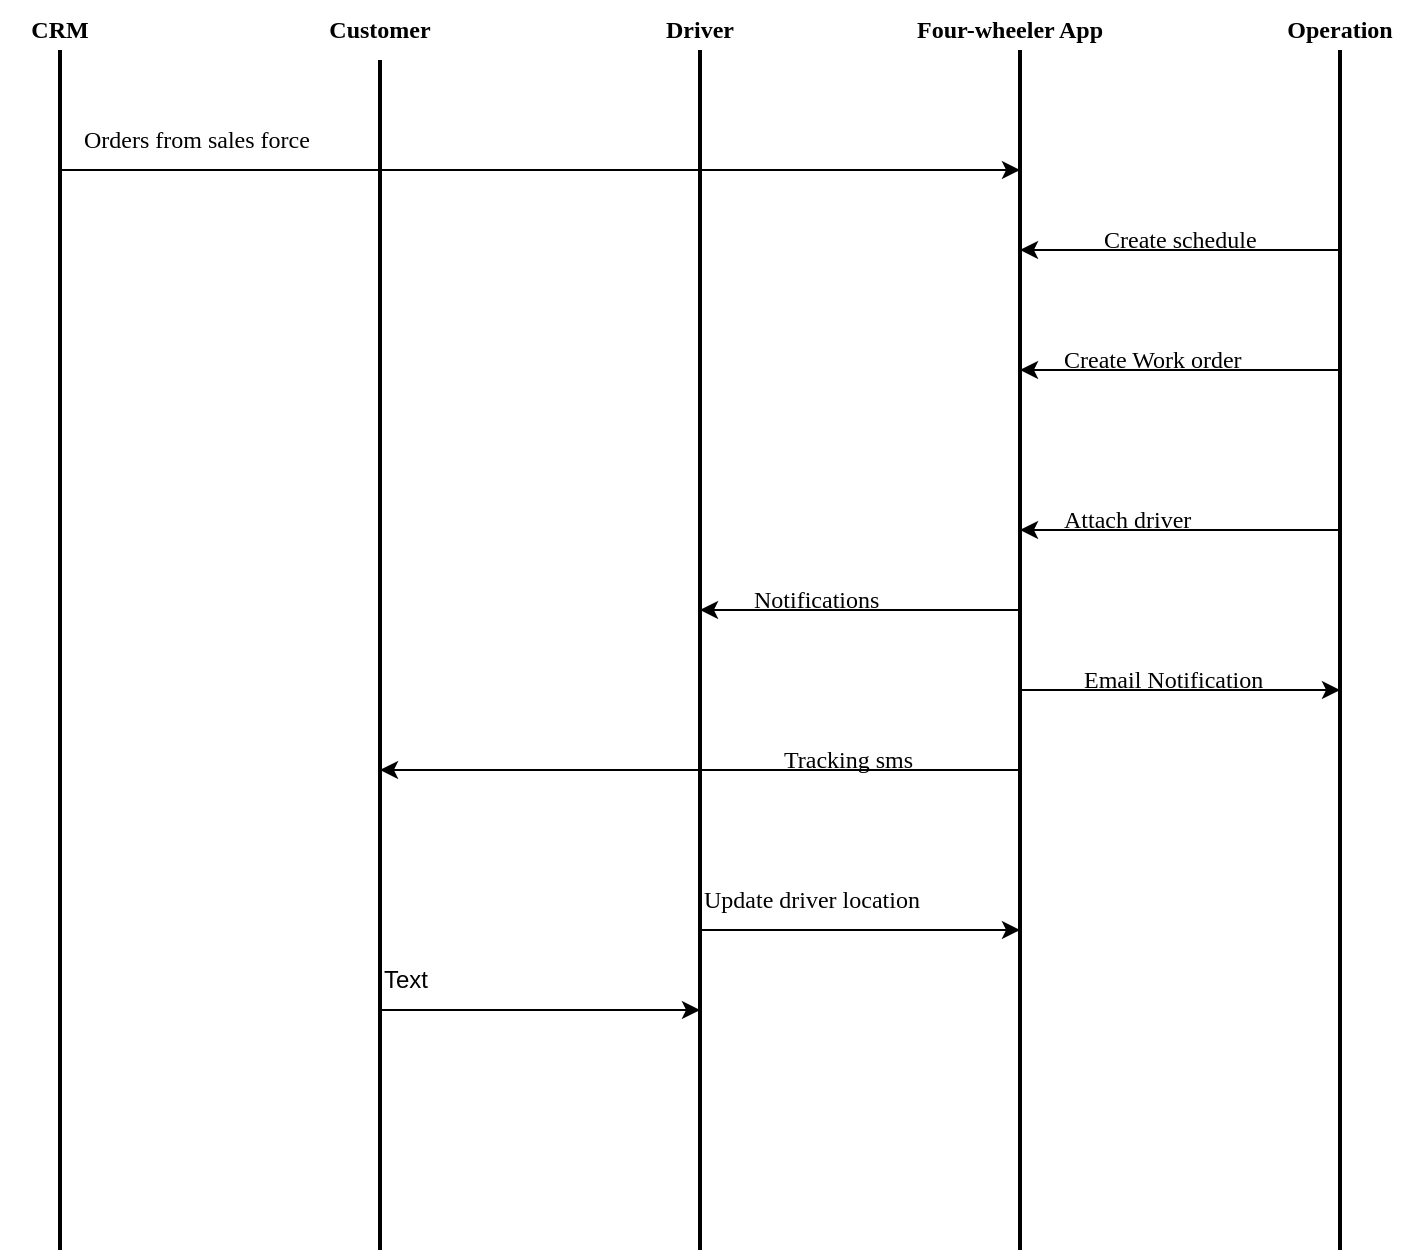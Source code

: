 <mxfile version="24.7.17">
  <diagram name="Page-1" id="WYYVzd6TQVztFManRHW5">
    <mxGraphModel dx="794" dy="446" grid="1" gridSize="10" guides="1" tooltips="1" connect="1" arrows="1" fold="1" page="1" pageScale="1" pageWidth="827" pageHeight="1169" math="0" shadow="0">
      <root>
        <mxCell id="0" />
        <mxCell id="1" parent="0" />
        <mxCell id="7HdlxgC_gcyhumiaW9ox-1" value="" style="endArrow=none;html=1;rounded=0;strokeWidth=2;" parent="1" edge="1">
          <mxGeometry width="50" height="50" relative="1" as="geometry">
            <mxPoint x="80" y="640" as="sourcePoint" />
            <mxPoint x="80" y="40" as="targetPoint" />
          </mxGeometry>
        </mxCell>
        <mxCell id="7HdlxgC_gcyhumiaW9ox-5" value="" style="endArrow=none;html=1;rounded=0;strokeWidth=2;" parent="1" target="7HdlxgC_gcyhumiaW9ox-12" edge="1">
          <mxGeometry width="50" height="50" relative="1" as="geometry">
            <mxPoint x="240" y="640" as="sourcePoint" />
            <mxPoint x="240" y="75" as="targetPoint" />
          </mxGeometry>
        </mxCell>
        <mxCell id="7HdlxgC_gcyhumiaW9ox-6" value="" style="endArrow=none;html=1;rounded=0;strokeWidth=2;" parent="1" edge="1">
          <mxGeometry width="50" height="50" relative="1" as="geometry">
            <mxPoint x="400" y="640" as="sourcePoint" />
            <mxPoint x="400" y="40" as="targetPoint" />
          </mxGeometry>
        </mxCell>
        <mxCell id="7HdlxgC_gcyhumiaW9ox-7" value="" style="endArrow=none;html=1;rounded=0;strokeWidth=2;" parent="1" edge="1">
          <mxGeometry width="50" height="50" relative="1" as="geometry">
            <mxPoint x="560" y="640" as="sourcePoint" />
            <mxPoint x="560" y="40" as="targetPoint" />
          </mxGeometry>
        </mxCell>
        <mxCell id="7HdlxgC_gcyhumiaW9ox-10" value="" style="endArrow=none;html=1;rounded=0;strokeWidth=2;" parent="1" edge="1">
          <mxGeometry width="50" height="50" relative="1" as="geometry">
            <mxPoint x="720" y="640" as="sourcePoint" />
            <mxPoint x="720" y="40" as="targetPoint" />
          </mxGeometry>
        </mxCell>
        <mxCell id="7HdlxgC_gcyhumiaW9ox-11" value="&lt;font face=&quot;Verdana&quot;&gt;&lt;b&gt;CRM&lt;/b&gt;&lt;/font&gt;" style="text;html=1;align=center;verticalAlign=middle;whiteSpace=wrap;rounded=0;" parent="1" vertex="1">
          <mxGeometry x="50" y="15" width="60" height="30" as="geometry" />
        </mxCell>
        <mxCell id="7HdlxgC_gcyhumiaW9ox-12" value="&lt;font face=&quot;Verdana&quot;&gt;&lt;b&gt;Customer&lt;/b&gt;&lt;/font&gt;" style="text;html=1;align=center;verticalAlign=middle;whiteSpace=wrap;rounded=0;" parent="1" vertex="1">
          <mxGeometry x="210" y="15" width="60" height="30" as="geometry" />
        </mxCell>
        <mxCell id="7HdlxgC_gcyhumiaW9ox-13" value="&lt;b&gt;&lt;font face=&quot;Verdana&quot;&gt;Driver&lt;/font&gt;&lt;/b&gt;" style="text;html=1;align=center;verticalAlign=middle;whiteSpace=wrap;rounded=0;" parent="1" vertex="1">
          <mxGeometry x="370" y="15" width="60" height="30" as="geometry" />
        </mxCell>
        <mxCell id="7HdlxgC_gcyhumiaW9ox-14" value="&lt;font face=&quot;Verdana&quot;&gt;&lt;b&gt;Four-wheeler App&lt;/b&gt;&lt;/font&gt;" style="text;html=1;align=center;verticalAlign=middle;whiteSpace=wrap;rounded=0;" parent="1" vertex="1">
          <mxGeometry x="470" y="15" width="170" height="30" as="geometry" />
        </mxCell>
        <mxCell id="7HdlxgC_gcyhumiaW9ox-15" value="&lt;b&gt;&lt;font face=&quot;Verdana&quot;&gt;Operation&lt;/font&gt;&lt;/b&gt;" style="text;html=1;align=center;verticalAlign=middle;whiteSpace=wrap;rounded=0;" parent="1" vertex="1">
          <mxGeometry x="690" y="15" width="60" height="30" as="geometry" />
        </mxCell>
        <mxCell id="EzqWcAyAYYKKh7wuYy2_-1" value="" style="endArrow=classic;html=1;rounded=0;" parent="1" edge="1">
          <mxGeometry width="50" height="50" relative="1" as="geometry">
            <mxPoint x="80" y="100" as="sourcePoint" />
            <mxPoint x="560" y="100" as="targetPoint" />
          </mxGeometry>
        </mxCell>
        <mxCell id="EzqWcAyAYYKKh7wuYy2_-4" value="&lt;font face=&quot;Verdana&quot;&gt;Orders from sales force&lt;/font&gt;" style="text;html=1;align=left;verticalAlign=middle;whiteSpace=wrap;rounded=0;" parent="1" vertex="1">
          <mxGeometry x="90" y="70" width="160" height="30" as="geometry" />
        </mxCell>
        <mxCell id="YWdnATY_XIa_izMxKFCN-1" value="" style="endArrow=classic;html=1;rounded=0;" edge="1" parent="1">
          <mxGeometry width="50" height="50" relative="1" as="geometry">
            <mxPoint x="720" y="140" as="sourcePoint" />
            <mxPoint x="560" y="140" as="targetPoint" />
          </mxGeometry>
        </mxCell>
        <mxCell id="YWdnATY_XIa_izMxKFCN-2" value="&lt;font face=&quot;Verdana&quot;&gt;Create schedule&lt;/font&gt;" style="text;html=1;align=left;verticalAlign=middle;whiteSpace=wrap;rounded=0;" vertex="1" parent="1">
          <mxGeometry x="600" y="120" width="110" height="30" as="geometry" />
        </mxCell>
        <mxCell id="YWdnATY_XIa_izMxKFCN-3" value="" style="endArrow=classic;html=1;rounded=0;" edge="1" parent="1">
          <mxGeometry width="50" height="50" relative="1" as="geometry">
            <mxPoint x="720" y="200" as="sourcePoint" />
            <mxPoint x="560" y="200" as="targetPoint" />
          </mxGeometry>
        </mxCell>
        <mxCell id="YWdnATY_XIa_izMxKFCN-6" value="&lt;font face=&quot;Verdana&quot;&gt;Create Work order&lt;/font&gt;" style="text;html=1;align=left;verticalAlign=middle;whiteSpace=wrap;rounded=0;" vertex="1" parent="1">
          <mxGeometry x="580" y="180" width="120" height="30" as="geometry" />
        </mxCell>
        <mxCell id="YWdnATY_XIa_izMxKFCN-8" value="" style="endArrow=classic;html=1;rounded=0;" edge="1" parent="1">
          <mxGeometry width="50" height="50" relative="1" as="geometry">
            <mxPoint x="720" y="280" as="sourcePoint" />
            <mxPoint x="560" y="280" as="targetPoint" />
          </mxGeometry>
        </mxCell>
        <mxCell id="YWdnATY_XIa_izMxKFCN-9" value="&lt;font face=&quot;Verdana&quot;&gt;Attach driver&lt;/font&gt;" style="text;html=1;align=left;verticalAlign=middle;whiteSpace=wrap;rounded=0;" vertex="1" parent="1">
          <mxGeometry x="580" y="260" width="110" height="30" as="geometry" />
        </mxCell>
        <mxCell id="YWdnATY_XIa_izMxKFCN-11" value="" style="endArrow=classic;html=1;rounded=0;" edge="1" parent="1">
          <mxGeometry width="50" height="50" relative="1" as="geometry">
            <mxPoint x="560" y="320" as="sourcePoint" />
            <mxPoint x="400" y="320" as="targetPoint" />
          </mxGeometry>
        </mxCell>
        <mxCell id="YWdnATY_XIa_izMxKFCN-12" value="&lt;font face=&quot;Verdana&quot;&gt;Notifications&lt;/font&gt;" style="text;html=1;align=left;verticalAlign=middle;whiteSpace=wrap;rounded=0;" vertex="1" parent="1">
          <mxGeometry x="425" y="300" width="130" height="30" as="geometry" />
        </mxCell>
        <mxCell id="YWdnATY_XIa_izMxKFCN-13" value="" style="endArrow=classic;html=1;rounded=0;" edge="1" parent="1">
          <mxGeometry width="50" height="50" relative="1" as="geometry">
            <mxPoint x="560" y="400" as="sourcePoint" />
            <mxPoint x="240" y="400" as="targetPoint" />
          </mxGeometry>
        </mxCell>
        <mxCell id="YWdnATY_XIa_izMxKFCN-14" value="Tracking sms" style="text;html=1;align=left;verticalAlign=middle;whiteSpace=wrap;rounded=0;fontFamily=Verdana;" vertex="1" parent="1">
          <mxGeometry x="440" y="380" width="100" height="30" as="geometry" />
        </mxCell>
        <mxCell id="YWdnATY_XIa_izMxKFCN-15" value="" style="endArrow=classic;html=1;rounded=0;" edge="1" parent="1">
          <mxGeometry width="50" height="50" relative="1" as="geometry">
            <mxPoint x="560" y="360" as="sourcePoint" />
            <mxPoint x="720" y="360" as="targetPoint" />
          </mxGeometry>
        </mxCell>
        <mxCell id="YWdnATY_XIa_izMxKFCN-16" value="&lt;font face=&quot;Verdana&quot;&gt;Email Notification&lt;/font&gt;" style="text;html=1;align=left;verticalAlign=middle;whiteSpace=wrap;rounded=0;" vertex="1" parent="1">
          <mxGeometry x="590" y="340" width="110" height="30" as="geometry" />
        </mxCell>
        <mxCell id="YWdnATY_XIa_izMxKFCN-17" value="" style="endArrow=classic;html=1;rounded=0;" edge="1" parent="1">
          <mxGeometry width="50" height="50" relative="1" as="geometry">
            <mxPoint x="400" y="480" as="sourcePoint" />
            <mxPoint x="560" y="480" as="targetPoint" />
          </mxGeometry>
        </mxCell>
        <mxCell id="YWdnATY_XIa_izMxKFCN-20" value="&lt;span style=&quot;font-family: Verdana;&quot;&gt;Update driver location&lt;/span&gt;" style="text;html=1;align=left;verticalAlign=middle;whiteSpace=wrap;rounded=0;" vertex="1" parent="1">
          <mxGeometry x="400" y="450" width="150" height="30" as="geometry" />
        </mxCell>
        <mxCell id="YWdnATY_XIa_izMxKFCN-21" value="" style="endArrow=classic;html=1;rounded=0;" edge="1" parent="1">
          <mxGeometry width="50" height="50" relative="1" as="geometry">
            <mxPoint x="240" y="520" as="sourcePoint" />
            <mxPoint x="400" y="520" as="targetPoint" />
          </mxGeometry>
        </mxCell>
        <mxCell id="YWdnATY_XIa_izMxKFCN-22" value="Text" style="text;html=1;align=left;verticalAlign=middle;whiteSpace=wrap;rounded=0;" vertex="1" parent="1">
          <mxGeometry x="240" y="490" width="110" height="30" as="geometry" />
        </mxCell>
      </root>
    </mxGraphModel>
  </diagram>
</mxfile>
